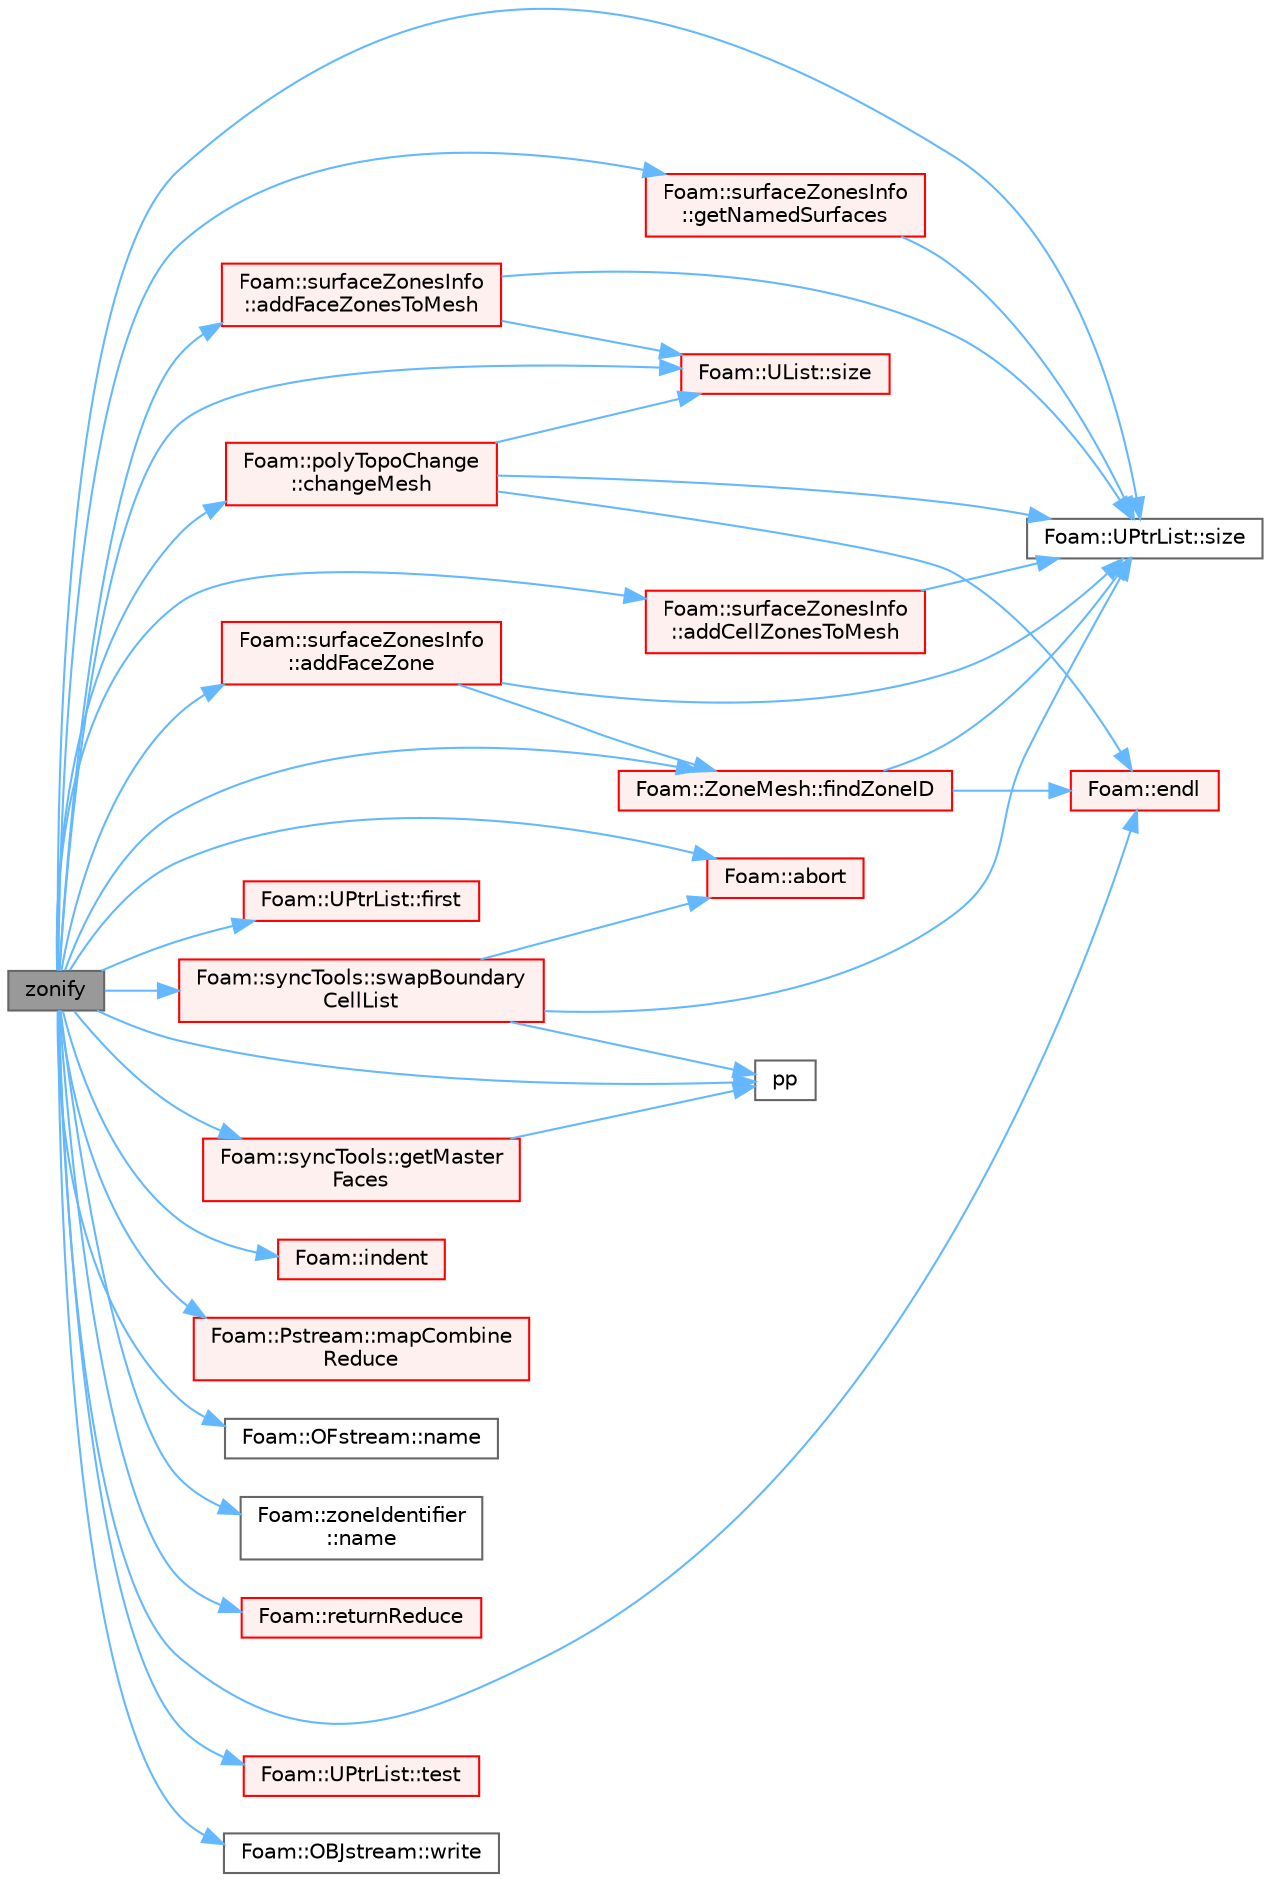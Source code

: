 digraph "zonify"
{
 // LATEX_PDF_SIZE
  bgcolor="transparent";
  edge [fontname=Helvetica,fontsize=10,labelfontname=Helvetica,labelfontsize=10];
  node [fontname=Helvetica,fontsize=10,shape=box,height=0.2,width=0.4];
  rankdir="LR";
  Node1 [id="Node000001",label="zonify",height=0.2,width=0.4,color="gray40", fillcolor="grey60", style="filled", fontcolor="black",tooltip=" "];
  Node1 -> Node2 [id="edge1_Node000001_Node000002",color="steelblue1",style="solid",tooltip=" "];
  Node2 [id="Node000002",label="Foam::abort",height=0.2,width=0.4,color="red", fillcolor="#FFF0F0", style="filled",URL="$namespaceFoam.html#aa346d711a4494a48e7c8aa9316f24263",tooltip=" "];
  Node1 -> Node4 [id="edge2_Node000001_Node000004",color="steelblue1",style="solid",tooltip=" "];
  Node4 [id="Node000004",label="Foam::surfaceZonesInfo\l::addCellZonesToMesh",height=0.2,width=0.4,color="red", fillcolor="#FFF0F0", style="filled",URL="$classFoam_1_1surfaceZonesInfo.html#aa53d4178cbd81300b311053db36e519d",tooltip=" "];
  Node4 -> Node14 [id="edge3_Node000004_Node000014",color="steelblue1",style="solid",tooltip=" "];
  Node14 [id="Node000014",label="Foam::UPtrList::size",height=0.2,width=0.4,color="grey40", fillcolor="white", style="filled",URL="$classFoam_1_1UPtrList.html#a95603446b248fe1ecf5dc59bcc2eaff0",tooltip=" "];
  Node1 -> Node26 [id="edge4_Node000001_Node000026",color="steelblue1",style="solid",tooltip=" "];
  Node26 [id="Node000026",label="Foam::surfaceZonesInfo\l::addFaceZone",height=0.2,width=0.4,color="red", fillcolor="#FFF0F0", style="filled",URL="$classFoam_1_1surfaceZonesInfo.html#a4782a6d6cf4c0fd0df7f8bc407eb48d3",tooltip=" "];
  Node26 -> Node28 [id="edge5_Node000026_Node000028",color="steelblue1",style="solid",tooltip=" "];
  Node28 [id="Node000028",label="Foam::ZoneMesh::findZoneID",height=0.2,width=0.4,color="red", fillcolor="#FFF0F0", style="filled",URL="$classFoam_1_1ZoneMesh.html#a13d1a124b375b062a1c226196db8b486",tooltip=" "];
  Node28 -> Node7 [id="edge6_Node000028_Node000007",color="steelblue1",style="solid",tooltip=" "];
  Node7 [id="Node000007",label="Foam::endl",height=0.2,width=0.4,color="red", fillcolor="#FFF0F0", style="filled",URL="$namespaceFoam.html#a7d5eca45a323264dc5fe811500ebda47",tooltip=" "];
  Node28 -> Node14 [id="edge7_Node000028_Node000014",color="steelblue1",style="solid",tooltip=" "];
  Node26 -> Node14 [id="edge8_Node000026_Node000014",color="steelblue1",style="solid",tooltip=" "];
  Node1 -> Node37 [id="edge9_Node000001_Node000037",color="steelblue1",style="solid",tooltip=" "];
  Node37 [id="Node000037",label="Foam::surfaceZonesInfo\l::addFaceZonesToMesh",height=0.2,width=0.4,color="red", fillcolor="#FFF0F0", style="filled",URL="$classFoam_1_1surfaceZonesInfo.html#aae631870262af6552d146eb35acd3144",tooltip=" "];
  Node37 -> Node14 [id="edge10_Node000037_Node000014",color="steelblue1",style="solid",tooltip=" "];
  Node37 -> Node39 [id="edge11_Node000037_Node000039",color="steelblue1",style="solid",tooltip=" "];
  Node39 [id="Node000039",label="Foam::UList::size",height=0.2,width=0.4,color="red", fillcolor="#FFF0F0", style="filled",URL="$classFoam_1_1UList.html#ac1fc1d9dab324bb1b8452c7aa4813026",tooltip=" "];
  Node1 -> Node41 [id="edge12_Node000001_Node000041",color="steelblue1",style="solid",tooltip=" "];
  Node41 [id="Node000041",label="Foam::polyTopoChange\l::changeMesh",height=0.2,width=0.4,color="red", fillcolor="#FFF0F0", style="filled",URL="$classFoam_1_1polyTopoChange.html#aadea253a54827c1e9ba3edf6deb58fe8",tooltip=" "];
  Node41 -> Node7 [id="edge13_Node000041_Node000007",color="steelblue1",style="solid",tooltip=" "];
  Node41 -> Node14 [id="edge14_Node000041_Node000014",color="steelblue1",style="solid",tooltip=" "];
  Node41 -> Node39 [id="edge15_Node000041_Node000039",color="steelblue1",style="solid",tooltip=" "];
  Node1 -> Node7 [id="edge16_Node000001_Node000007",color="steelblue1",style="solid",tooltip=" "];
  Node1 -> Node28 [id="edge17_Node000001_Node000028",color="steelblue1",style="solid",tooltip=" "];
  Node1 -> Node62 [id="edge18_Node000001_Node000062",color="steelblue1",style="solid",tooltip=" "];
  Node62 [id="Node000062",label="Foam::UPtrList::first",height=0.2,width=0.4,color="red", fillcolor="#FFF0F0", style="filled",URL="$classFoam_1_1UPtrList.html#a1c9828bc3de9502754d944c95a2ce0d9",tooltip=" "];
  Node1 -> Node64 [id="edge19_Node000001_Node000064",color="steelblue1",style="solid",tooltip=" "];
  Node64 [id="Node000064",label="Foam::syncTools::getMaster\lFaces",height=0.2,width=0.4,color="red", fillcolor="#FFF0F0", style="filled",URL="$classFoam_1_1syncTools.html#a1501f504ab48c2a4825518bba5269ab9",tooltip=" "];
  Node64 -> Node65 [id="edge20_Node000064_Node000065",color="steelblue1",style="solid",tooltip=" "];
  Node65 [id="Node000065",label="pp",height=0.2,width=0.4,color="grey40", fillcolor="white", style="filled",URL="$checkPatchTopology_8H.html#a62bd17b324c5b9481f03d4b6d6e09f88",tooltip=" "];
  Node1 -> Node73 [id="edge21_Node000001_Node000073",color="steelblue1",style="solid",tooltip=" "];
  Node73 [id="Node000073",label="Foam::surfaceZonesInfo\l::getNamedSurfaces",height=0.2,width=0.4,color="red", fillcolor="#FFF0F0", style="filled",URL="$classFoam_1_1surfaceZonesInfo.html#a59d8871cd9c916017046af1f0a57c60f",tooltip=" "];
  Node73 -> Node14 [id="edge22_Node000073_Node000014",color="steelblue1",style="solid",tooltip=" "];
  Node1 -> Node74 [id="edge23_Node000001_Node000074",color="steelblue1",style="solid",tooltip=" "];
  Node74 [id="Node000074",label="Foam::indent",height=0.2,width=0.4,color="red", fillcolor="#FFF0F0", style="filled",URL="$namespaceFoam.html#a7e15d05978b545ad4cbf3149a70b0dbf",tooltip=" "];
  Node1 -> Node76 [id="edge24_Node000001_Node000076",color="steelblue1",style="solid",tooltip=" "];
  Node76 [id="Node000076",label="Foam::Pstream::mapCombine\lReduce",height=0.2,width=0.4,color="red", fillcolor="#FFF0F0", style="filled",URL="$classFoam_1_1Pstream.html#aa476e023f45cbd079d5ea83e173911e1",tooltip=" "];
  Node1 -> Node84 [id="edge25_Node000001_Node000084",color="steelblue1",style="solid",tooltip=" "];
  Node84 [id="Node000084",label="Foam::OFstream::name",height=0.2,width=0.4,color="grey40", fillcolor="white", style="filled",URL="$classFoam_1_1OFstream.html#a48d778ecaf612e9ac27dd0440302cc38",tooltip=" "];
  Node1 -> Node85 [id="edge26_Node000001_Node000085",color="steelblue1",style="solid",tooltip=" "];
  Node85 [id="Node000085",label="Foam::zoneIdentifier\l::name",height=0.2,width=0.4,color="grey40", fillcolor="white", style="filled",URL="$classFoam_1_1zoneIdentifier.html#a96ca9d9164d69ea066ae5bb92311119f",tooltip=" "];
  Node1 -> Node65 [id="edge27_Node000001_Node000065",color="steelblue1",style="solid",tooltip=" "];
  Node1 -> Node86 [id="edge28_Node000001_Node000086",color="steelblue1",style="solid",tooltip=" "];
  Node86 [id="Node000086",label="Foam::returnReduce",height=0.2,width=0.4,color="red", fillcolor="#FFF0F0", style="filled",URL="$namespaceFoam.html#acf61c6966eeded6a33f4925a2ab5240a",tooltip=" "];
  Node1 -> Node14 [id="edge29_Node000001_Node000014",color="steelblue1",style="solid",tooltip=" "];
  Node1 -> Node39 [id="edge30_Node000001_Node000039",color="steelblue1",style="solid",tooltip=" "];
  Node1 -> Node90 [id="edge31_Node000001_Node000090",color="steelblue1",style="solid",tooltip=" "];
  Node90 [id="Node000090",label="Foam::syncTools::swapBoundary\lCellList",height=0.2,width=0.4,color="red", fillcolor="#FFF0F0", style="filled",URL="$classFoam_1_1syncTools.html#ac509eef6db47b0b87366229f2fb017f9",tooltip=" "];
  Node90 -> Node2 [id="edge32_Node000090_Node000002",color="steelblue1",style="solid",tooltip=" "];
  Node90 -> Node65 [id="edge33_Node000090_Node000065",color="steelblue1",style="solid",tooltip=" "];
  Node90 -> Node14 [id="edge34_Node000090_Node000014",color="steelblue1",style="solid",tooltip=" "];
  Node1 -> Node98 [id="edge35_Node000001_Node000098",color="steelblue1",style="solid",tooltip=" "];
  Node98 [id="Node000098",label="Foam::UPtrList::test",height=0.2,width=0.4,color="red", fillcolor="#FFF0F0", style="filled",URL="$classFoam_1_1UPtrList.html#a53e54aae19ba347f6f4544c764905331",tooltip=" "];
  Node1 -> Node99 [id="edge36_Node000001_Node000099",color="steelblue1",style="solid",tooltip=" "];
  Node99 [id="Node000099",label="Foam::OBJstream::write",height=0.2,width=0.4,color="grey40", fillcolor="white", style="filled",URL="$classFoam_1_1OBJstream.html#a279c232bdbfc3fe0df964395b41a7826",tooltip=" "];
}
